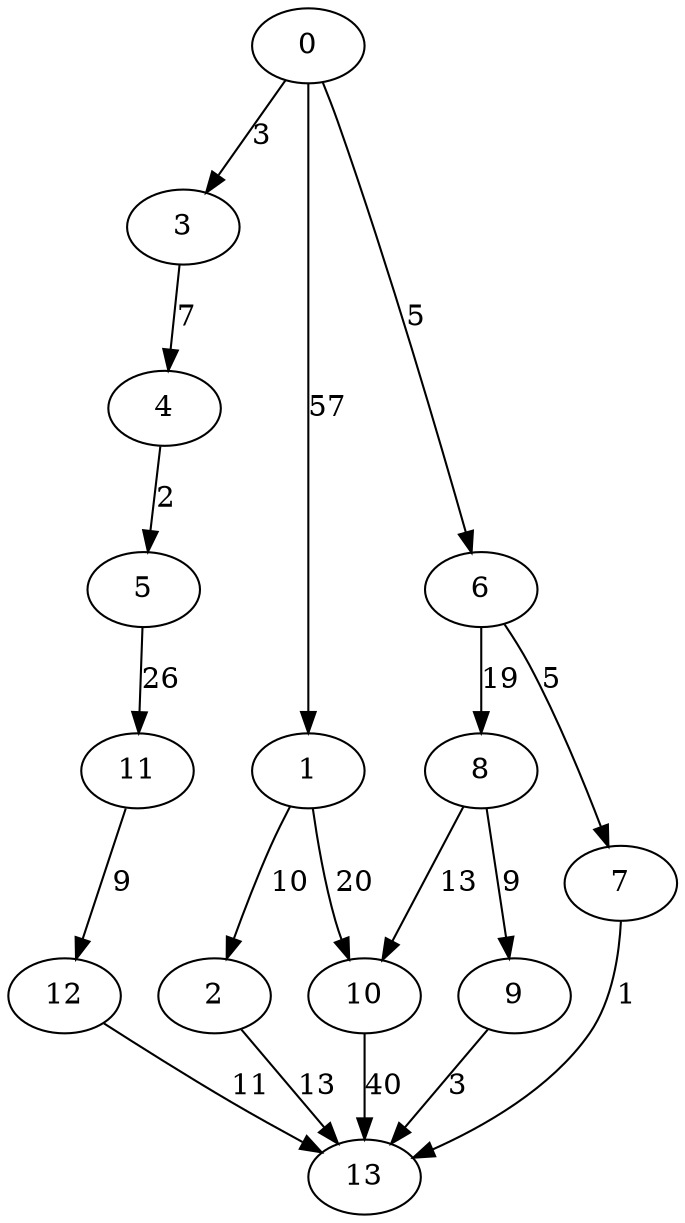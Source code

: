 digraph small {
0 -> 1 [ label = 57 ];
0 -> 3 [ label = 3 ];
0 -> 6 [ label = 5 ];
1 -> 2 [ label = 10 ];
1 -> 10 [ label = 20 ];
2 -> 13 [ label = 13 ];
3 -> 4 [ label = 7 ];
4 -> 5 [ label = 2 ];
5 -> 11 [ label = 26 ];
6 -> 7 [ label = 5 ];
6 -> 8 [ label = 19 ];
7 -> 13 [ label = 1 ];
8 -> 9 [ label = 9 ];
8 -> 10 [ label = 13 ];
9 -> 13 [ label = 3 ];
10 -> 13 [ label = 40 ];
11 -> 12 [ label = 9 ];
12 -> 13 [ label = 11 ];
 }

